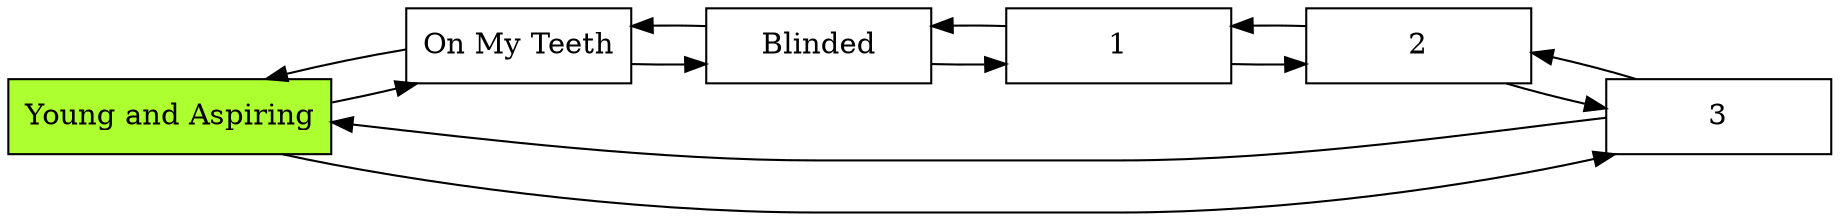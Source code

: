digraph {
rankdir = LR;
node [shape=rectangle, height=0.5, width=1.5];
graph[nodesep = 0.35, dpi=300];

node0 [label="Young and Aspiring"][fillcolor=greenyellow, style=filled];
node1 [label="On My Teeth"];
node2 [label="Blinded"];
node3 [label="1"];
node4 [label="2"];
node5 [label="3"];
node0 -> node1;
node1 -> node0;
node1 -> node2;
node2 -> node1;
node2 -> node3;
node3 -> node2;
node3 -> node4;
node4 -> node3;
node4 -> node5;
node5 -> node4;
node0 -> node5;
node5 -> node0;
}